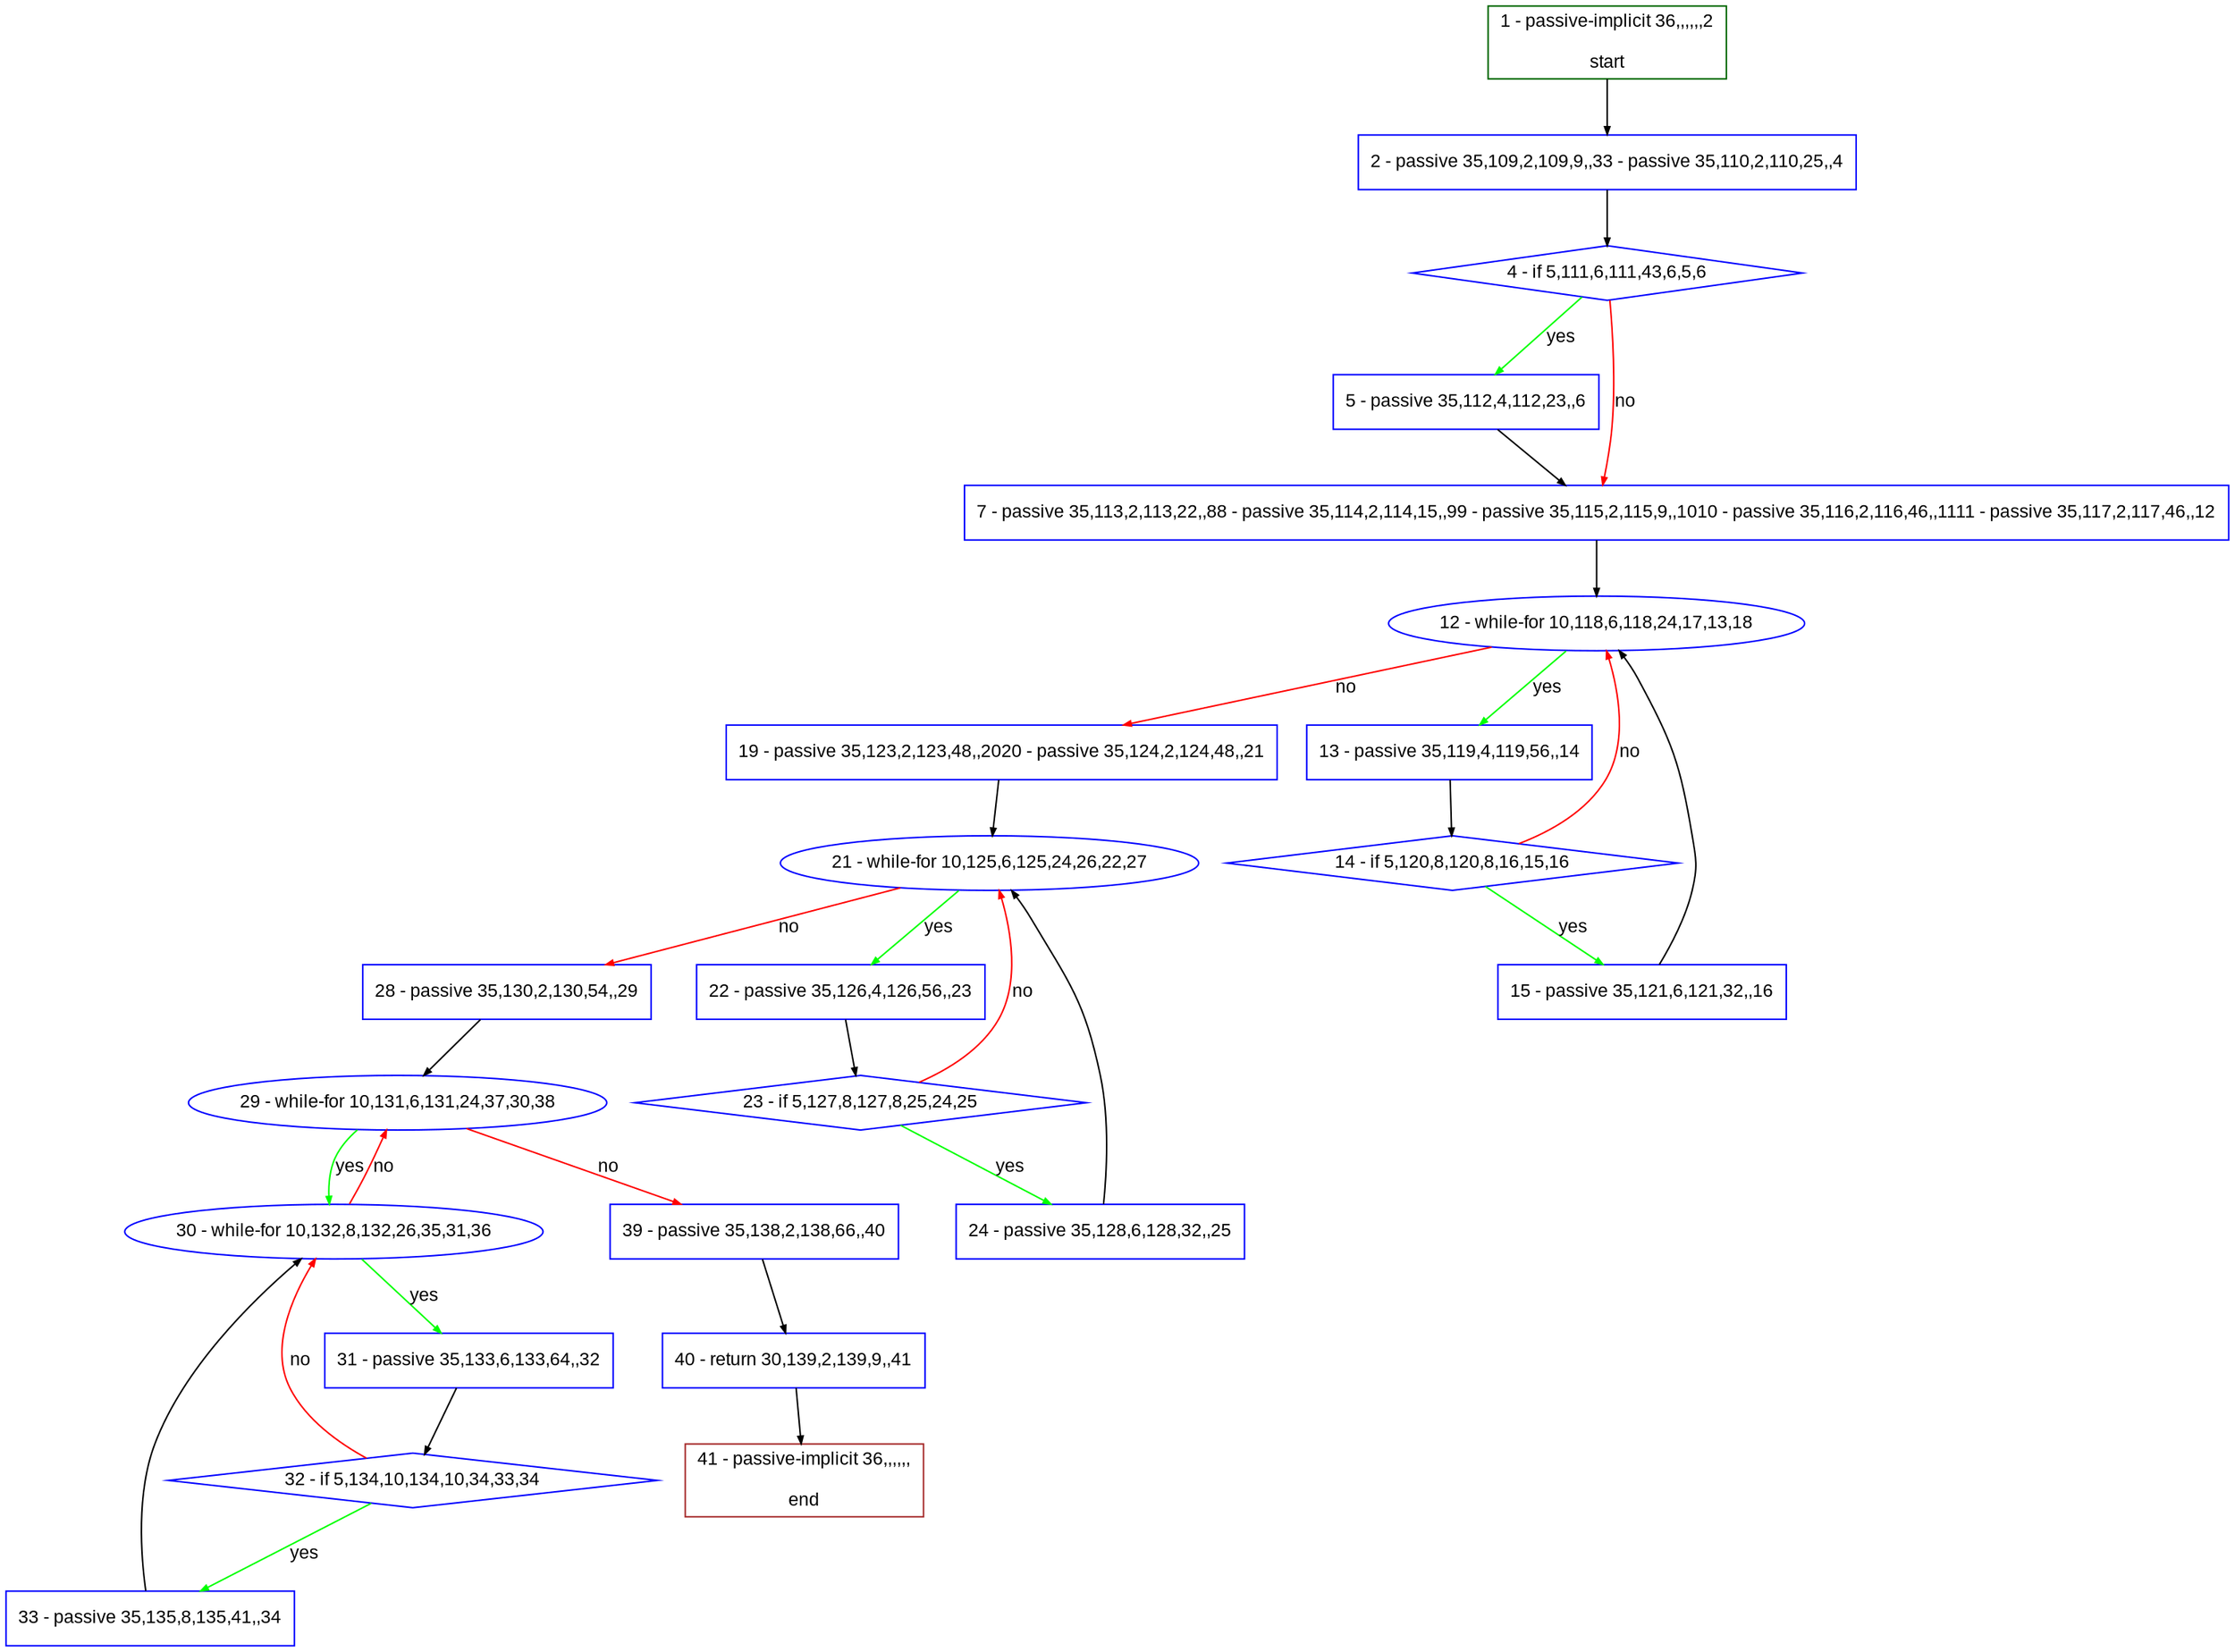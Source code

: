digraph "" {
  graph [pack="true", label="", fontsize="12", packmode="clust", fontname="Arial", fillcolor="#FFFFCC", bgcolor="white", style="rounded,filled", compound="true"];
  node [node_initialized="no", label="", color="grey", fontsize="12", fillcolor="white", fontname="Arial", style="filled", shape="rectangle", compound="true", fixedsize="false"];
  edge [fontcolor="black", arrowhead="normal", arrowtail="none", arrowsize="0.5", ltail="", label="", color="black", fontsize="12", lhead="", fontname="Arial", dir="forward", compound="true"];
  __N1 [label="2 - passive 35,109,2,109,9,,33 - passive 35,110,2,110,25,,4", color="#0000ff", fillcolor="#ffffff", style="filled", shape="box"];
  __N2 [label="1 - passive-implicit 36,,,,,,2\n\nstart", color="#006400", fillcolor="#ffffff", style="filled", shape="box"];
  __N3 [label="4 - if 5,111,6,111,43,6,5,6", color="#0000ff", fillcolor="#ffffff", style="filled", shape="diamond"];
  __N4 [label="5 - passive 35,112,4,112,23,,6", color="#0000ff", fillcolor="#ffffff", style="filled", shape="box"];
  __N5 [label="7 - passive 35,113,2,113,22,,88 - passive 35,114,2,114,15,,99 - passive 35,115,2,115,9,,1010 - passive 35,116,2,116,46,,1111 - passive 35,117,2,117,46,,12", color="#0000ff", fillcolor="#ffffff", style="filled", shape="box"];
  __N6 [label="12 - while-for 10,118,6,118,24,17,13,18", color="#0000ff", fillcolor="#ffffff", style="filled", shape="oval"];
  __N7 [label="13 - passive 35,119,4,119,56,,14", color="#0000ff", fillcolor="#ffffff", style="filled", shape="box"];
  __N8 [label="19 - passive 35,123,2,123,48,,2020 - passive 35,124,2,124,48,,21", color="#0000ff", fillcolor="#ffffff", style="filled", shape="box"];
  __N9 [label="14 - if 5,120,8,120,8,16,15,16", color="#0000ff", fillcolor="#ffffff", style="filled", shape="diamond"];
  __N10 [label="15 - passive 35,121,6,121,32,,16", color="#0000ff", fillcolor="#ffffff", style="filled", shape="box"];
  __N11 [label="21 - while-for 10,125,6,125,24,26,22,27", color="#0000ff", fillcolor="#ffffff", style="filled", shape="oval"];
  __N12 [label="22 - passive 35,126,4,126,56,,23", color="#0000ff", fillcolor="#ffffff", style="filled", shape="box"];
  __N13 [label="28 - passive 35,130,2,130,54,,29", color="#0000ff", fillcolor="#ffffff", style="filled", shape="box"];
  __N14 [label="23 - if 5,127,8,127,8,25,24,25", color="#0000ff", fillcolor="#ffffff", style="filled", shape="diamond"];
  __N15 [label="24 - passive 35,128,6,128,32,,25", color="#0000ff", fillcolor="#ffffff", style="filled", shape="box"];
  __N16 [label="29 - while-for 10,131,6,131,24,37,30,38", color="#0000ff", fillcolor="#ffffff", style="filled", shape="oval"];
  __N17 [label="30 - while-for 10,132,8,132,26,35,31,36", color="#0000ff", fillcolor="#ffffff", style="filled", shape="oval"];
  __N18 [label="39 - passive 35,138,2,138,66,,40", color="#0000ff", fillcolor="#ffffff", style="filled", shape="box"];
  __N19 [label="31 - passive 35,133,6,133,64,,32", color="#0000ff", fillcolor="#ffffff", style="filled", shape="box"];
  __N20 [label="32 - if 5,134,10,134,10,34,33,34", color="#0000ff", fillcolor="#ffffff", style="filled", shape="diamond"];
  __N21 [label="33 - passive 35,135,8,135,41,,34", color="#0000ff", fillcolor="#ffffff", style="filled", shape="box"];
  __N22 [label="40 - return 30,139,2,139,9,,41", color="#0000ff", fillcolor="#ffffff", style="filled", shape="box"];
  __N23 [label="41 - passive-implicit 36,,,,,,\n\nend", color="#a52a2a", fillcolor="#ffffff", style="filled", shape="box"];
  __N2 -> __N1 [arrowhead="normal", arrowtail="none", color="#000000", label="", dir="forward"];
  __N1 -> __N3 [arrowhead="normal", arrowtail="none", color="#000000", label="", dir="forward"];
  __N3 -> __N4 [arrowhead="normal", arrowtail="none", color="#00ff00", label="yes", dir="forward"];
  __N3 -> __N5 [arrowhead="normal", arrowtail="none", color="#ff0000", label="no", dir="forward"];
  __N4 -> __N5 [arrowhead="normal", arrowtail="none", color="#000000", label="", dir="forward"];
  __N5 -> __N6 [arrowhead="normal", arrowtail="none", color="#000000", label="", dir="forward"];
  __N6 -> __N7 [arrowhead="normal", arrowtail="none", color="#00ff00", label="yes", dir="forward"];
  __N6 -> __N8 [arrowhead="normal", arrowtail="none", color="#ff0000", label="no", dir="forward"];
  __N7 -> __N9 [arrowhead="normal", arrowtail="none", color="#000000", label="", dir="forward"];
  __N9 -> __N6 [arrowhead="normal", arrowtail="none", color="#ff0000", label="no", dir="forward"];
  __N9 -> __N10 [arrowhead="normal", arrowtail="none", color="#00ff00", label="yes", dir="forward"];
  __N10 -> __N6 [arrowhead="normal", arrowtail="none", color="#000000", label="", dir="forward"];
  __N8 -> __N11 [arrowhead="normal", arrowtail="none", color="#000000", label="", dir="forward"];
  __N11 -> __N12 [arrowhead="normal", arrowtail="none", color="#00ff00", label="yes", dir="forward"];
  __N11 -> __N13 [arrowhead="normal", arrowtail="none", color="#ff0000", label="no", dir="forward"];
  __N12 -> __N14 [arrowhead="normal", arrowtail="none", color="#000000", label="", dir="forward"];
  __N14 -> __N11 [arrowhead="normal", arrowtail="none", color="#ff0000", label="no", dir="forward"];
  __N14 -> __N15 [arrowhead="normal", arrowtail="none", color="#00ff00", label="yes", dir="forward"];
  __N15 -> __N11 [arrowhead="normal", arrowtail="none", color="#000000", label="", dir="forward"];
  __N13 -> __N16 [arrowhead="normal", arrowtail="none", color="#000000", label="", dir="forward"];
  __N16 -> __N17 [arrowhead="normal", arrowtail="none", color="#00ff00", label="yes", dir="forward"];
  __N17 -> __N16 [arrowhead="normal", arrowtail="none", color="#ff0000", label="no", dir="forward"];
  __N16 -> __N18 [arrowhead="normal", arrowtail="none", color="#ff0000", label="no", dir="forward"];
  __N17 -> __N19 [arrowhead="normal", arrowtail="none", color="#00ff00", label="yes", dir="forward"];
  __N19 -> __N20 [arrowhead="normal", arrowtail="none", color="#000000", label="", dir="forward"];
  __N20 -> __N17 [arrowhead="normal", arrowtail="none", color="#ff0000", label="no", dir="forward"];
  __N20 -> __N21 [arrowhead="normal", arrowtail="none", color="#00ff00", label="yes", dir="forward"];
  __N21 -> __N17 [arrowhead="normal", arrowtail="none", color="#000000", label="", dir="forward"];
  __N18 -> __N22 [arrowhead="normal", arrowtail="none", color="#000000", label="", dir="forward"];
  __N22 -> __N23 [arrowhead="normal", arrowtail="none", color="#000000", label="", dir="forward"];
}
